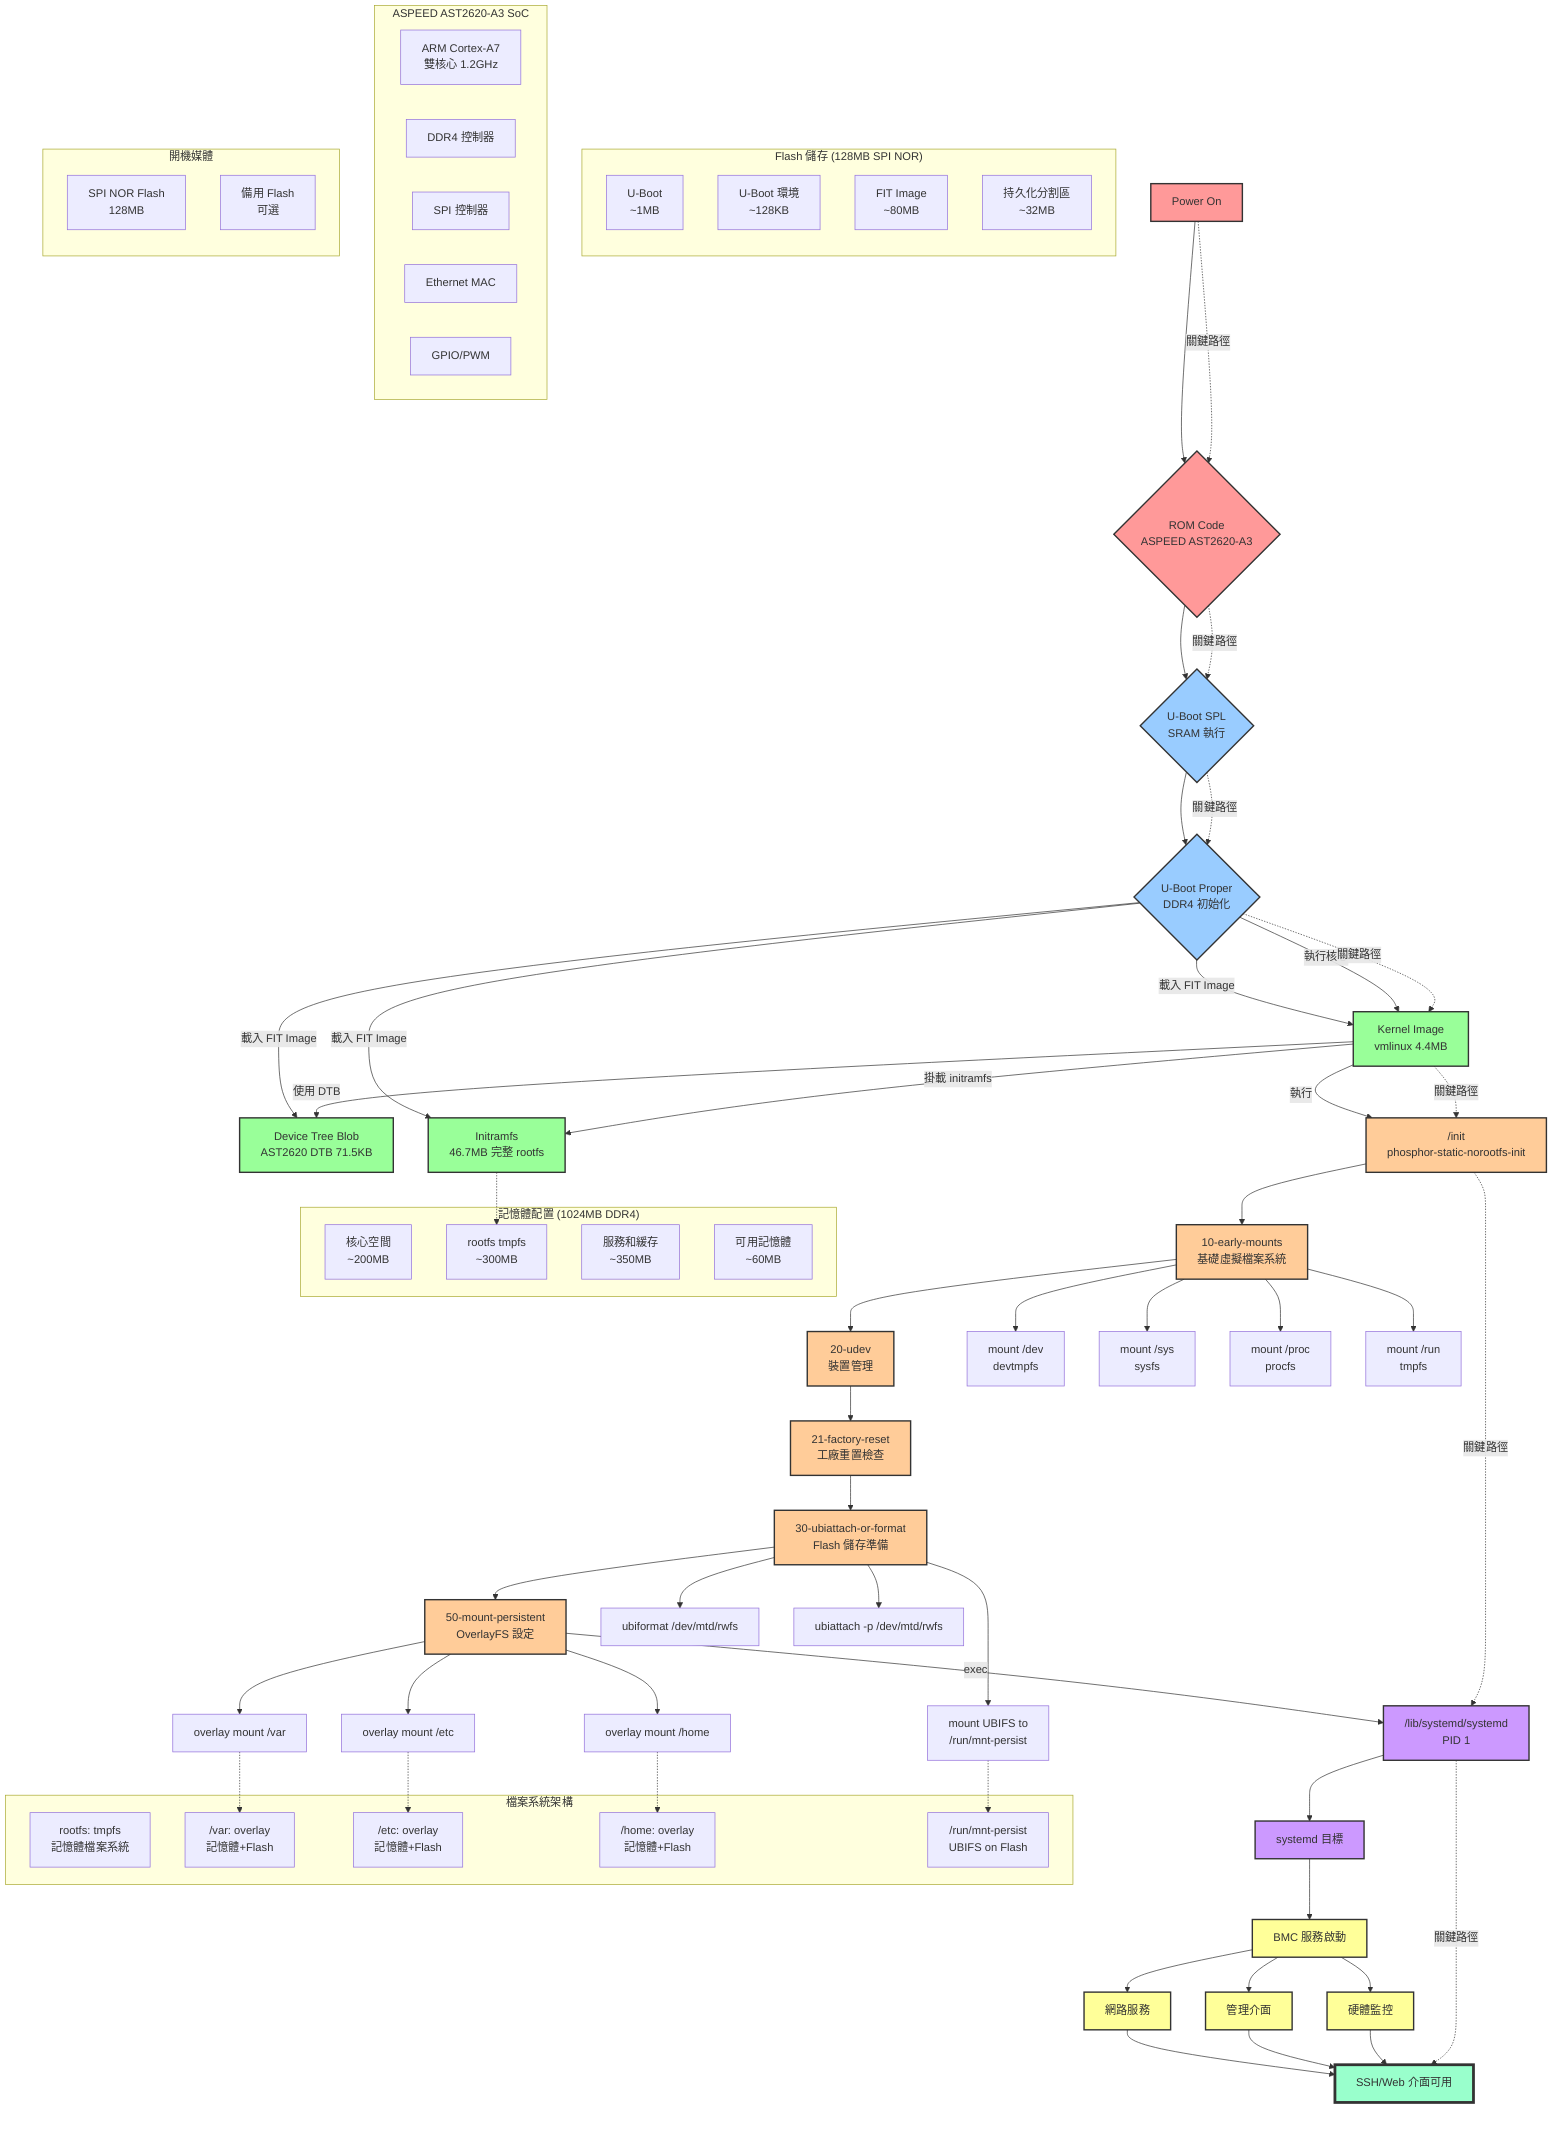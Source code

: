 graph TD
    %% Power On and Initial Boot
    A[Power On] --> B{ROM Code<br/>ASPEED AST2620-A3}
    B --> C{U-Boot SPL<br/>SRAM 執行}
    C --> D{U-Boot Proper<br/>DDR4 初始化}
    
    %% U-Boot Loading Phase - 實際時間: 0-3秒
    D -- "載入 FIT Image" --> E[Kernel Image<br/>vmlinux 4.4MB]
    D -- "載入 FIT Image" --> F[Device Tree Blob<br/>AST2620 DTB 71.5KB]
    D -- "載入 FIT Image" --> G[Initramfs<br/>46.7MB 完整 rootfs]
    
    %% Kernel Boot - 實際時間: 3-18秒
    D -- "執行核心" --> E
    E -- "使用 DTB" --> F
    E -- "掛載 initramfs" --> G
    E -- "執行" --> H["/init<br/>phosphor-static-norootfs-init"]
    
    %% Static-NoRootFS Initialization
    H --> I[10-early-mounts<br/>基礎虛擬檔案系統]
    I --> J[20-udev<br/>裝置管理]
    J --> K[21-factory-reset<br/>工廠重置檢查]
    K --> L[30-ubiattach-or-format<br/>Flash 儲存準備]
    L --> M[50-mount-persistent<br/>OverlayFS 設定]
    
    %% File System Mounts Detail
    I --> I1[mount /dev<br/>devtmpfs]
    I --> I2[mount /sys<br/>sysfs]
    I --> I3[mount /proc<br/>procfs]
    I --> I4[mount /run<br/>tmpfs]
    
    L --> L1[ubiformat /dev/mtd/rwfs]
    L --> L2[ubiattach -p /dev/mtd/rwfs]
    L --> L3[mount UBIFS to<br/>/run/mnt-persist]
    
    M --> M1[overlay mount /var]
    M --> M2[overlay mount /etc]
    M --> M3[overlay mount /home]
    
    %% SystemD Launch
    M -- "exec" --> N["/lib/systemd/systemd<br/>PID 1"]
    N --> O[systemd 目標]
    O --> P[BMC 服務啟動]
    P --> Q[網路服務]
    P --> R[管理介面]
    P --> S[硬體監控]
    Q --> T[SSH/Web 介面可用]
    R --> T
    S --> T
    
    %% Memory and Storage Layout
    subgraph "記憶體配置 (1024MB DDR4)"
        direction TB
        MEM1[核心空間<br/>~200MB]
        MEM2[rootfs tmpfs<br/>~300MB]
        MEM3[服務和緩存<br/>~350MB]
        MEM4[可用記憶體<br/>~60MB]
    end
    
    subgraph "Flash 儲存 (128MB SPI NOR)"
        direction TB
        FLASH1[U-Boot<br/>~1MB]
        FLASH2[U-Boot 環境<br/>~128KB]
        FLASH3[FIT Image<br/>~80MB]
        FLASH4[持久化分割區<br/>~32MB]
    end
    
    subgraph "檔案系統架構"
        direction TB
        FS1[rootfs: tmpfs<br/>記憶體檔案系統]
        FS2["/var: overlay<br/>記憶體+Flash"]
        FS3["/etc: overlay<br/>記憶體+Flash"] 
        FS4["/home: overlay<br/>記憶體+Flash"]
        FS5["/run/mnt-persist<br/>UBIFS on Flash"]
    end
    
    %% Connections to subgraphs
    G -.-> MEM2
    L3 -.-> FS5
    M1 -.-> FS2
    M2 -.-> FS3
    M3 -.-> FS4
    
    %% Hardware Components
    subgraph "ASPEED AST2620-A3 SoC"
        direction LR
        HW1[ARM Cortex-A7<br/>雙核心 1.2GHz]
        HW2[DDR4 控制器]
        HW3[SPI 控制器]
        HW4[Ethernet MAC]
        HW5[GPIO/PWM]
    end
    
    %% Boot Media
    subgraph "開機媒體"
        direction TB
        BOOT1[SPI NOR Flash<br/>128MB]
        BOOT2[備用 Flash<br/>可選]
    end
    
    %% Styling
    classDef romCode fill:#ff9999,stroke:#333,stroke-width:2px
    classDef uboot fill:#99ccff,stroke:#333,stroke-width:2px
    classDef kernel fill:#99ff99,stroke:#333,stroke-width:2px
    classDef init fill:#ffcc99,stroke:#333,stroke-width:2px
    classDef systemd fill:#cc99ff,stroke:#333,stroke-width:2px
    classDef service fill:#ffff99,stroke:#333,stroke-width:2px
    classDef ready fill:#99ffcc,stroke:#333,stroke-width:4px
    
    class A romCode
    class B romCode
    class C,D uboot
    class E,F,G kernel
    class H,I,J,K,L,M init
    class N,O systemd
    class P,Q,R,S service
    class T ready
    
    %% Critical Path Highlighting
    A -.->|關鍵路徑| B
    B -.->|關鍵路徑| C
    C -.->|關鍵路徑| D
    D -.->|關鍵路徑| E
    E -.->|關鍵路徑| H
    H -.->|關鍵路徑| N
    N -.->|關鍵路徑| T